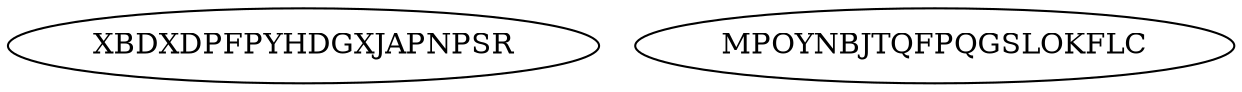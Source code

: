 digraph "N2M0" {
	XBDXDPFPYHDGXJAPNPSR			[Weight=20, Start=0, Processor=1];
	MPOYNBJTQFPQGSLOKFLC			[Weight=18, Start=0, Processor=2];
}
